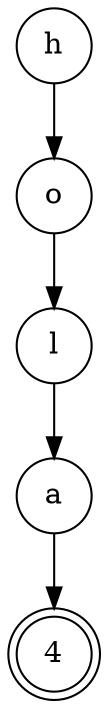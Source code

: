 digraph {   
    node [shape = doublecircle, color = black] 4 ;
    node [shape = circle];
    node [color= black];
    h -> o -> l -> a -> 4;	
}